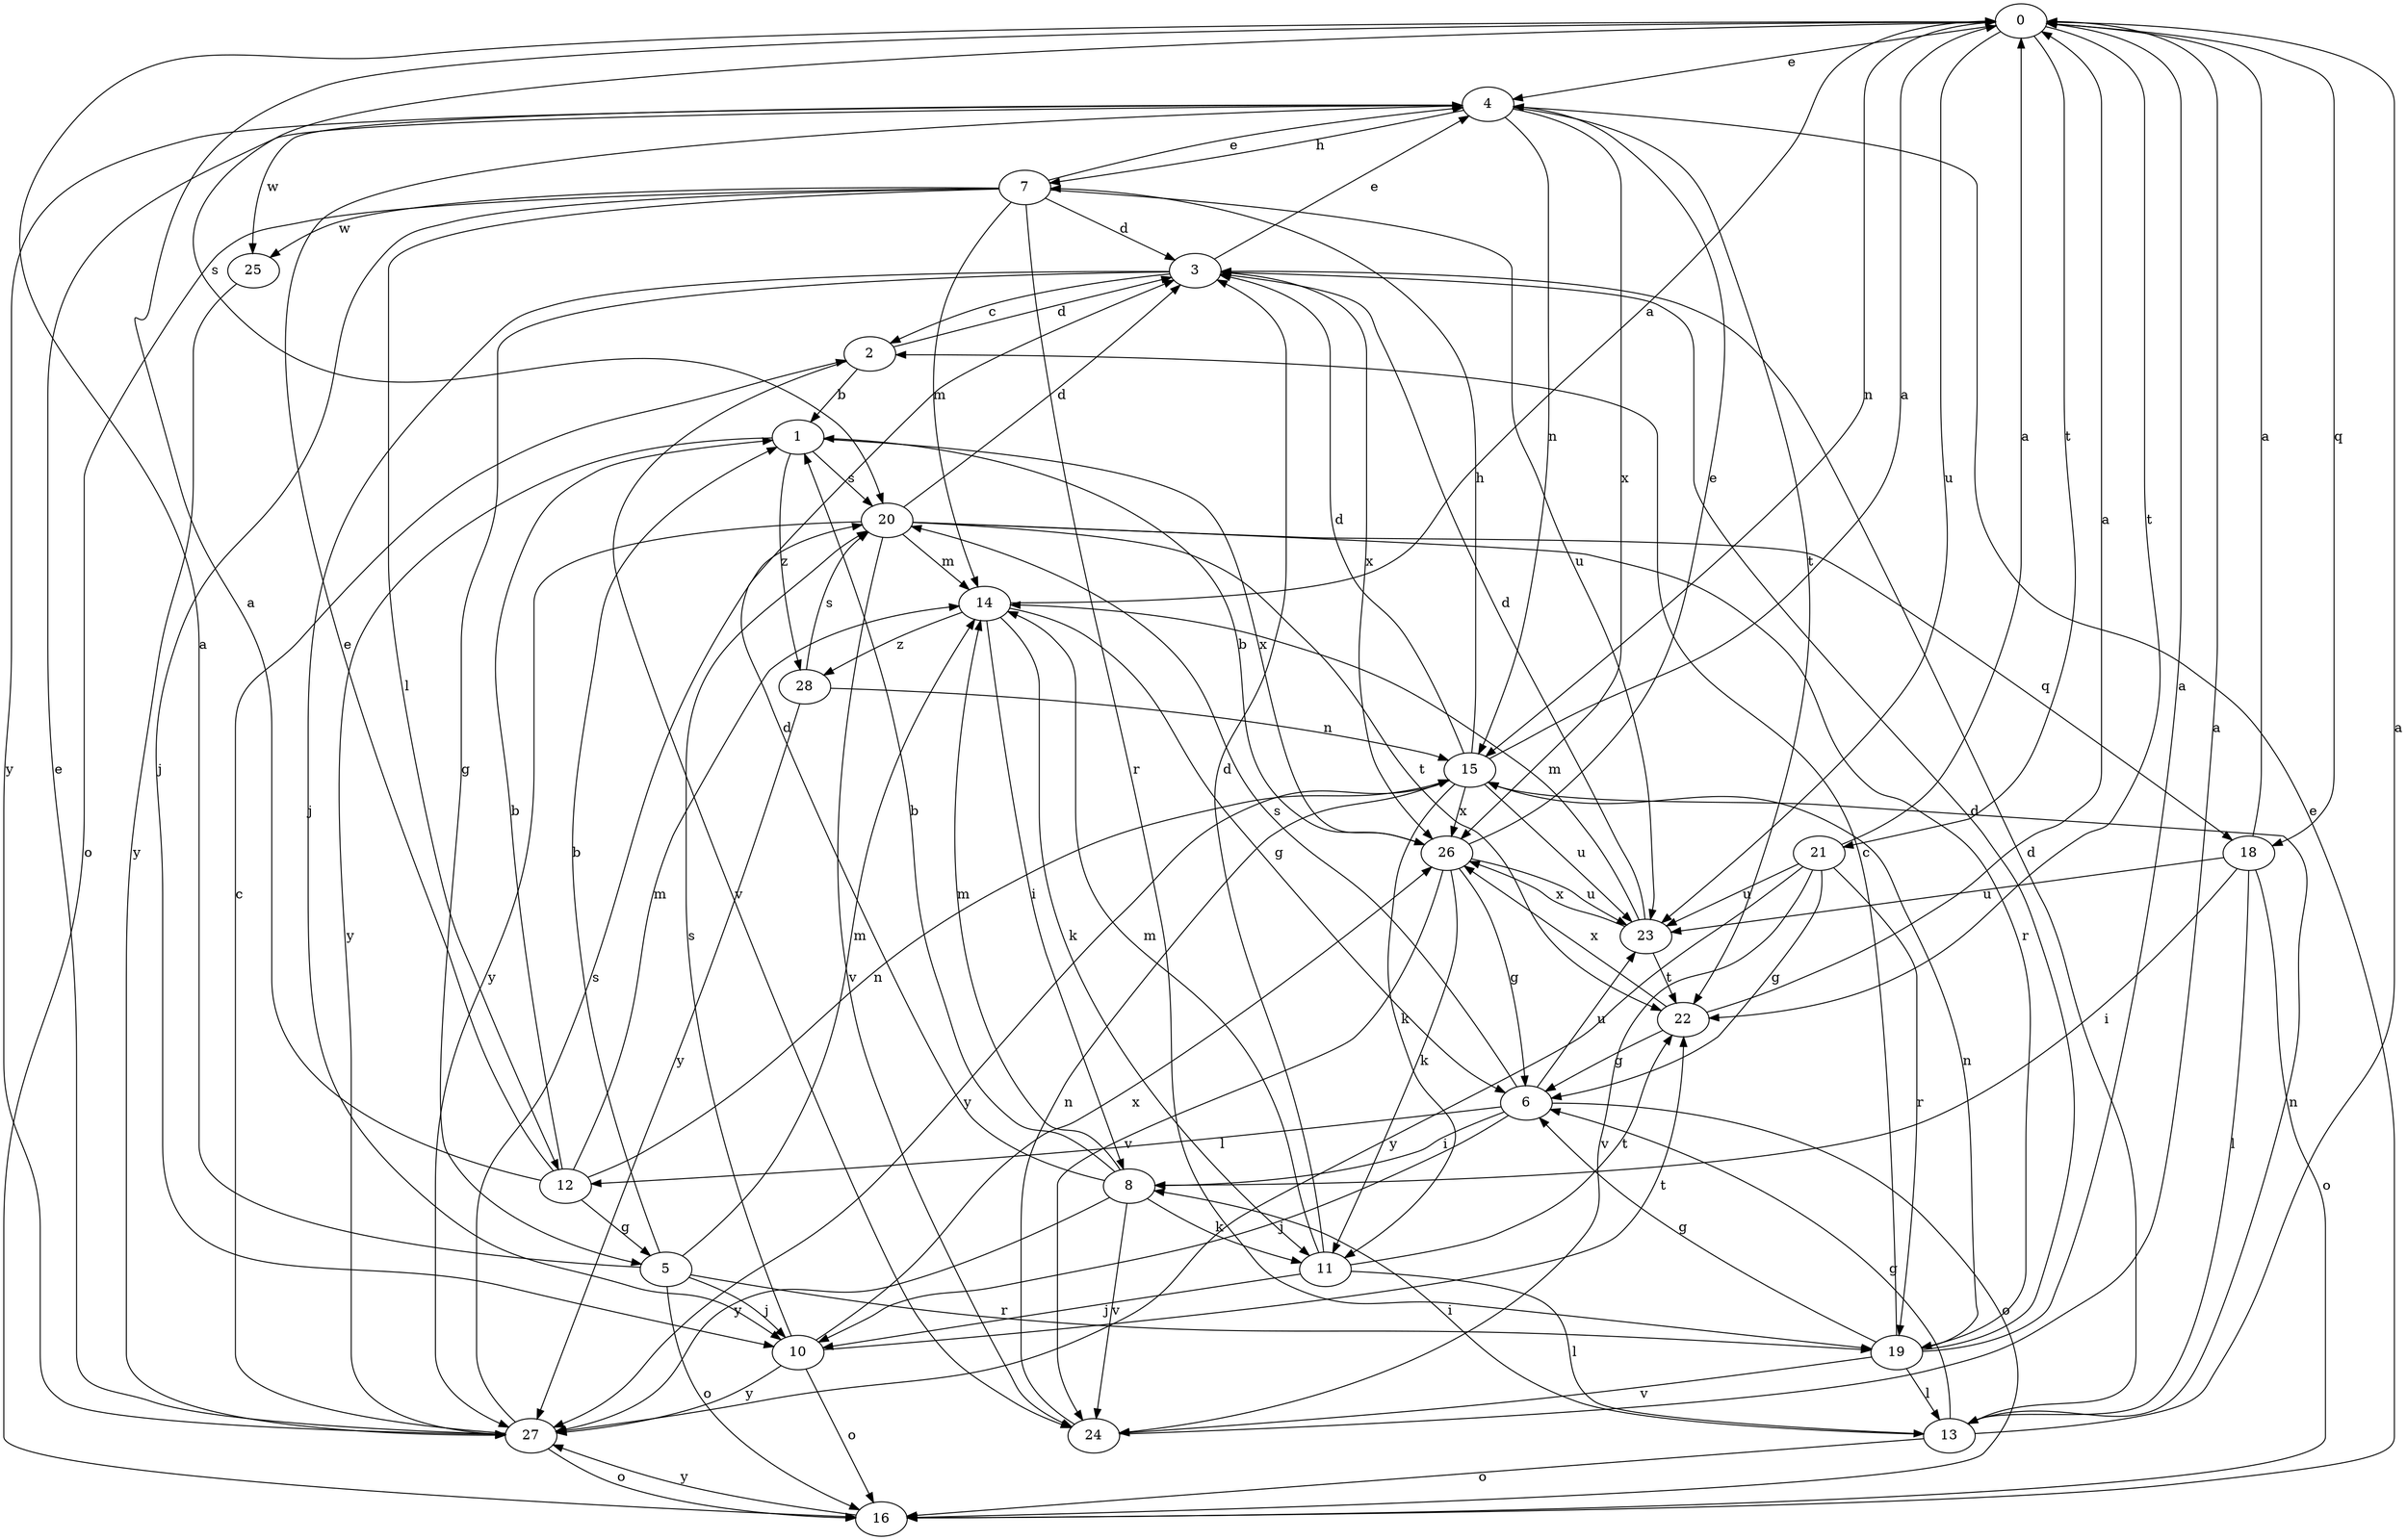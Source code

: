 strict digraph  {
0;
1;
2;
3;
4;
5;
6;
7;
8;
10;
11;
12;
13;
14;
15;
16;
18;
19;
20;
21;
22;
23;
24;
25;
26;
27;
28;
0 -> 4  [label=e];
0 -> 15  [label=n];
0 -> 18  [label=q];
0 -> 20  [label=s];
0 -> 21  [label=t];
0 -> 22  [label=t];
0 -> 23  [label=u];
1 -> 20  [label=s];
1 -> 26  [label=x];
1 -> 27  [label=y];
1 -> 28  [label=z];
2 -> 1  [label=b];
2 -> 3  [label=d];
2 -> 24  [label=v];
3 -> 2  [label=c];
3 -> 4  [label=e];
3 -> 5  [label=g];
3 -> 10  [label=j];
3 -> 26  [label=x];
4 -> 7  [label=h];
4 -> 15  [label=n];
4 -> 22  [label=t];
4 -> 25  [label=w];
4 -> 26  [label=x];
4 -> 27  [label=y];
5 -> 0  [label=a];
5 -> 1  [label=b];
5 -> 10  [label=j];
5 -> 14  [label=m];
5 -> 16  [label=o];
5 -> 19  [label=r];
6 -> 8  [label=i];
6 -> 10  [label=j];
6 -> 12  [label=l];
6 -> 16  [label=o];
6 -> 20  [label=s];
6 -> 23  [label=u];
7 -> 3  [label=d];
7 -> 4  [label=e];
7 -> 10  [label=j];
7 -> 12  [label=l];
7 -> 14  [label=m];
7 -> 16  [label=o];
7 -> 19  [label=r];
7 -> 23  [label=u];
7 -> 25  [label=w];
8 -> 1  [label=b];
8 -> 3  [label=d];
8 -> 11  [label=k];
8 -> 14  [label=m];
8 -> 24  [label=v];
8 -> 27  [label=y];
10 -> 16  [label=o];
10 -> 20  [label=s];
10 -> 22  [label=t];
10 -> 26  [label=x];
10 -> 27  [label=y];
11 -> 3  [label=d];
11 -> 10  [label=j];
11 -> 13  [label=l];
11 -> 14  [label=m];
11 -> 22  [label=t];
12 -> 0  [label=a];
12 -> 1  [label=b];
12 -> 4  [label=e];
12 -> 5  [label=g];
12 -> 14  [label=m];
12 -> 15  [label=n];
13 -> 0  [label=a];
13 -> 3  [label=d];
13 -> 6  [label=g];
13 -> 8  [label=i];
13 -> 15  [label=n];
13 -> 16  [label=o];
14 -> 0  [label=a];
14 -> 6  [label=g];
14 -> 8  [label=i];
14 -> 11  [label=k];
14 -> 28  [label=z];
15 -> 0  [label=a];
15 -> 3  [label=d];
15 -> 7  [label=h];
15 -> 11  [label=k];
15 -> 23  [label=u];
15 -> 26  [label=x];
15 -> 27  [label=y];
16 -> 4  [label=e];
16 -> 27  [label=y];
18 -> 0  [label=a];
18 -> 8  [label=i];
18 -> 13  [label=l];
18 -> 16  [label=o];
18 -> 23  [label=u];
19 -> 0  [label=a];
19 -> 2  [label=c];
19 -> 3  [label=d];
19 -> 6  [label=g];
19 -> 13  [label=l];
19 -> 15  [label=n];
19 -> 24  [label=v];
20 -> 3  [label=d];
20 -> 14  [label=m];
20 -> 18  [label=q];
20 -> 19  [label=r];
20 -> 22  [label=t];
20 -> 24  [label=v];
20 -> 27  [label=y];
21 -> 0  [label=a];
21 -> 6  [label=g];
21 -> 19  [label=r];
21 -> 23  [label=u];
21 -> 24  [label=v];
21 -> 27  [label=y];
22 -> 0  [label=a];
22 -> 6  [label=g];
22 -> 26  [label=x];
23 -> 3  [label=d];
23 -> 14  [label=m];
23 -> 22  [label=t];
23 -> 26  [label=x];
24 -> 0  [label=a];
24 -> 15  [label=n];
25 -> 27  [label=y];
26 -> 1  [label=b];
26 -> 4  [label=e];
26 -> 6  [label=g];
26 -> 11  [label=k];
26 -> 23  [label=u];
26 -> 24  [label=v];
27 -> 2  [label=c];
27 -> 4  [label=e];
27 -> 16  [label=o];
27 -> 20  [label=s];
28 -> 15  [label=n];
28 -> 20  [label=s];
28 -> 27  [label=y];
}
